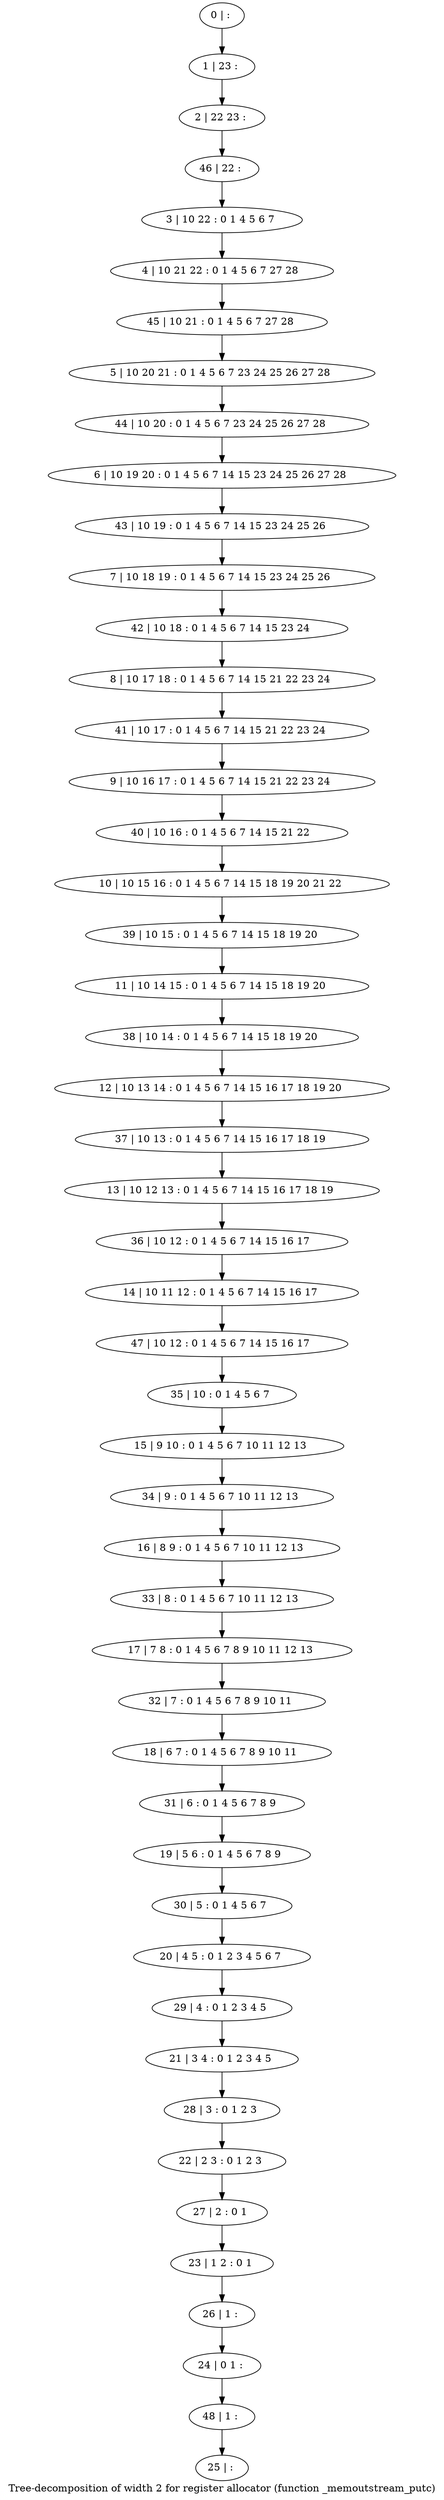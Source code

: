 digraph G {
graph [label="Tree-decomposition of width 2 for register allocator (function _memoutstream_putc)"]
0[label="0 | : "];
1[label="1 | 23 : "];
2[label="2 | 22 23 : "];
3[label="3 | 10 22 : 0 1 4 5 6 7 "];
4[label="4 | 10 21 22 : 0 1 4 5 6 7 27 28 "];
5[label="5 | 10 20 21 : 0 1 4 5 6 7 23 24 25 26 27 28 "];
6[label="6 | 10 19 20 : 0 1 4 5 6 7 14 15 23 24 25 26 27 28 "];
7[label="7 | 10 18 19 : 0 1 4 5 6 7 14 15 23 24 25 26 "];
8[label="8 | 10 17 18 : 0 1 4 5 6 7 14 15 21 22 23 24 "];
9[label="9 | 10 16 17 : 0 1 4 5 6 7 14 15 21 22 23 24 "];
10[label="10 | 10 15 16 : 0 1 4 5 6 7 14 15 18 19 20 21 22 "];
11[label="11 | 10 14 15 : 0 1 4 5 6 7 14 15 18 19 20 "];
12[label="12 | 10 13 14 : 0 1 4 5 6 7 14 15 16 17 18 19 20 "];
13[label="13 | 10 12 13 : 0 1 4 5 6 7 14 15 16 17 18 19 "];
14[label="14 | 10 11 12 : 0 1 4 5 6 7 14 15 16 17 "];
15[label="15 | 9 10 : 0 1 4 5 6 7 10 11 12 13 "];
16[label="16 | 8 9 : 0 1 4 5 6 7 10 11 12 13 "];
17[label="17 | 7 8 : 0 1 4 5 6 7 8 9 10 11 12 13 "];
18[label="18 | 6 7 : 0 1 4 5 6 7 8 9 10 11 "];
19[label="19 | 5 6 : 0 1 4 5 6 7 8 9 "];
20[label="20 | 4 5 : 0 1 2 3 4 5 6 7 "];
21[label="21 | 3 4 : 0 1 2 3 4 5 "];
22[label="22 | 2 3 : 0 1 2 3 "];
23[label="23 | 1 2 : 0 1 "];
24[label="24 | 0 1 : "];
25[label="25 | : "];
26[label="26 | 1 : "];
27[label="27 | 2 : 0 1 "];
28[label="28 | 3 : 0 1 2 3 "];
29[label="29 | 4 : 0 1 2 3 4 5 "];
30[label="30 | 5 : 0 1 4 5 6 7 "];
31[label="31 | 6 : 0 1 4 5 6 7 8 9 "];
32[label="32 | 7 : 0 1 4 5 6 7 8 9 10 11 "];
33[label="33 | 8 : 0 1 4 5 6 7 10 11 12 13 "];
34[label="34 | 9 : 0 1 4 5 6 7 10 11 12 13 "];
35[label="35 | 10 : 0 1 4 5 6 7 "];
36[label="36 | 10 12 : 0 1 4 5 6 7 14 15 16 17 "];
37[label="37 | 10 13 : 0 1 4 5 6 7 14 15 16 17 18 19 "];
38[label="38 | 10 14 : 0 1 4 5 6 7 14 15 18 19 20 "];
39[label="39 | 10 15 : 0 1 4 5 6 7 14 15 18 19 20 "];
40[label="40 | 10 16 : 0 1 4 5 6 7 14 15 21 22 "];
41[label="41 | 10 17 : 0 1 4 5 6 7 14 15 21 22 23 24 "];
42[label="42 | 10 18 : 0 1 4 5 6 7 14 15 23 24 "];
43[label="43 | 10 19 : 0 1 4 5 6 7 14 15 23 24 25 26 "];
44[label="44 | 10 20 : 0 1 4 5 6 7 23 24 25 26 27 28 "];
45[label="45 | 10 21 : 0 1 4 5 6 7 27 28 "];
46[label="46 | 22 : "];
47[label="47 | 10 12 : 0 1 4 5 6 7 14 15 16 17 "];
48[label="48 | 1 : "];
0->1 ;
1->2 ;
3->4 ;
26->24 ;
23->26 ;
27->23 ;
22->27 ;
28->22 ;
21->28 ;
29->21 ;
20->29 ;
30->20 ;
19->30 ;
31->19 ;
18->31 ;
32->18 ;
17->32 ;
33->17 ;
16->33 ;
34->16 ;
15->34 ;
35->15 ;
36->14 ;
13->36 ;
37->13 ;
12->37 ;
38->12 ;
11->38 ;
39->11 ;
10->39 ;
40->10 ;
9->40 ;
41->9 ;
8->41 ;
42->8 ;
7->42 ;
43->7 ;
6->43 ;
44->6 ;
5->44 ;
45->5 ;
4->45 ;
46->3 ;
2->46 ;
47->35 ;
14->47 ;
48->25 ;
24->48 ;
}
